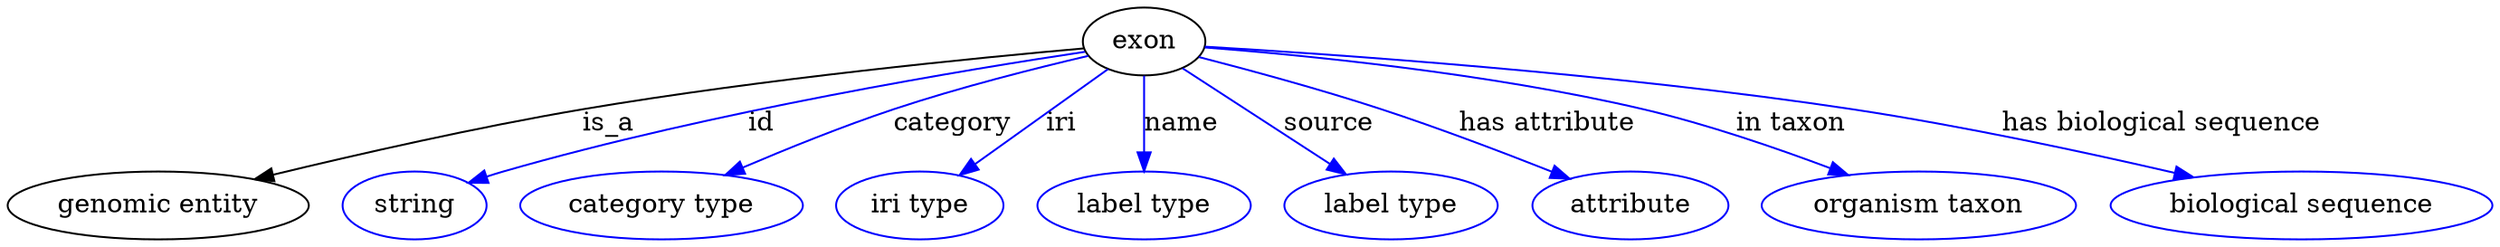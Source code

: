 digraph {
	graph [bb="0,0,1077.3,123"];
	node [label="\N"];
	exon	 [height=0.5,
		label=exon,
		pos="495.69,105",
		width=0.77632];
	"genomic entity"	 [height=0.5,
		pos="63.694,18",
		width=1.7693];
	exon -> "genomic entity"	 [label=is_a,
		lp="261.69,61.5",
		pos="e,106.79,31.342 467.95,102.03 422.33,96.89 328.76,85.318 250.69,69 204.89,59.424 153.66,45.201 116.42,34.206"];
	id	 [color=blue,
		height=0.5,
		label=string,
		pos="175.69,18",
		width=0.84854];
	exon -> id	 [color=blue,
		label=id,
		lp="328.19,61.5",
		pos="e,199.54,29.52 468.55,100.13 417.95,90.655 306.13,67.841 215.69,36 213.45,35.21 211.16,34.346 208.87,33.436",
		style=solid];
	category	 [color=blue,
		height=0.5,
		label="category type",
		pos="282.69,18",
		width=1.6249];
	exon -> category	 [color=blue,
		label=category,
		lp="413.19,61.5",
		pos="e,312.71,33.471 470.11,97.241 448.45,90.451 416.7,79.978 389.69,69 366.82,59.701 341.88,47.914 321.84,38.015",
		style=solid];
	iri	 [color=blue,
		height=0.5,
		label="iri type",
		pos="395.69,18",
		width=1.011];
	exon -> iri	 [color=blue,
		label=iri,
		lp="458.19,61.5",
		pos="e,413.76,33.714 478.73,90.242 463.07,76.62 439.6,56.194 421.59,40.533",
		style=solid];
	name	 [color=blue,
		height=0.5,
		label="label type",
		pos="495.69,18",
		width=1.2638];
	exon -> name	 [color=blue,
		label=name,
		lp="511.19,61.5",
		pos="e,495.69,36.003 495.69,86.974 495.69,75.192 495.69,59.561 495.69,46.158",
		style=solid];
	source	 [color=blue,
		height=0.5,
		label="label type",
		pos="604.69,18",
		width=1.2638];
	exon -> source	 [color=blue,
		label=source,
		lp="575.69,61.5",
		pos="e,584.44,34.163 513.69,90.634 530.73,77.036 556.57,56.408 576.37,40.606",
		style=solid];
	"has attribute"	 [color=blue,
		height=0.5,
		label=attribute,
		pos="708.69,18",
		width=1.1193];
	exon -> "has attribute"	 [color=blue,
		label="has attribute",
		lp="665.19,61.5",
		pos="e,681.18,31.496 520.67,96.897 541.46,89.98 571.76,79.508 597.69,69 622.86,58.801 650.63,46.045 672.09,35.842",
		style=solid];
	"in taxon"	 [color=blue,
		height=0.5,
		label="organism taxon",
		pos="832.69,18",
		width=1.8234];
	exon -> "in taxon"	 [color=blue,
		label="in taxon",
		lp="769.19,61.5",
		pos="e,798.85,33.456 523.55,101.97 563.67,97.192 639.82,86.606 702.69,69 732.4,60.682 764.69,48.033 789.66,37.413",
		style=solid];
	"has biological sequence"	 [color=blue,
		height=0.5,
		label="biological sequence",
		pos="996.69,18",
		width=2.2387];
	exon -> "has biological sequence"	 [color=blue,
		label="has biological sequence",
		lp="927.69,61.5",
		pos="e,947.53,32.368 523.59,102.86 576.81,98.519 696.42,87.471 795.69,69 843.99,60.015 897.9,46.121 937.72,35.103",
		style=solid];
}
